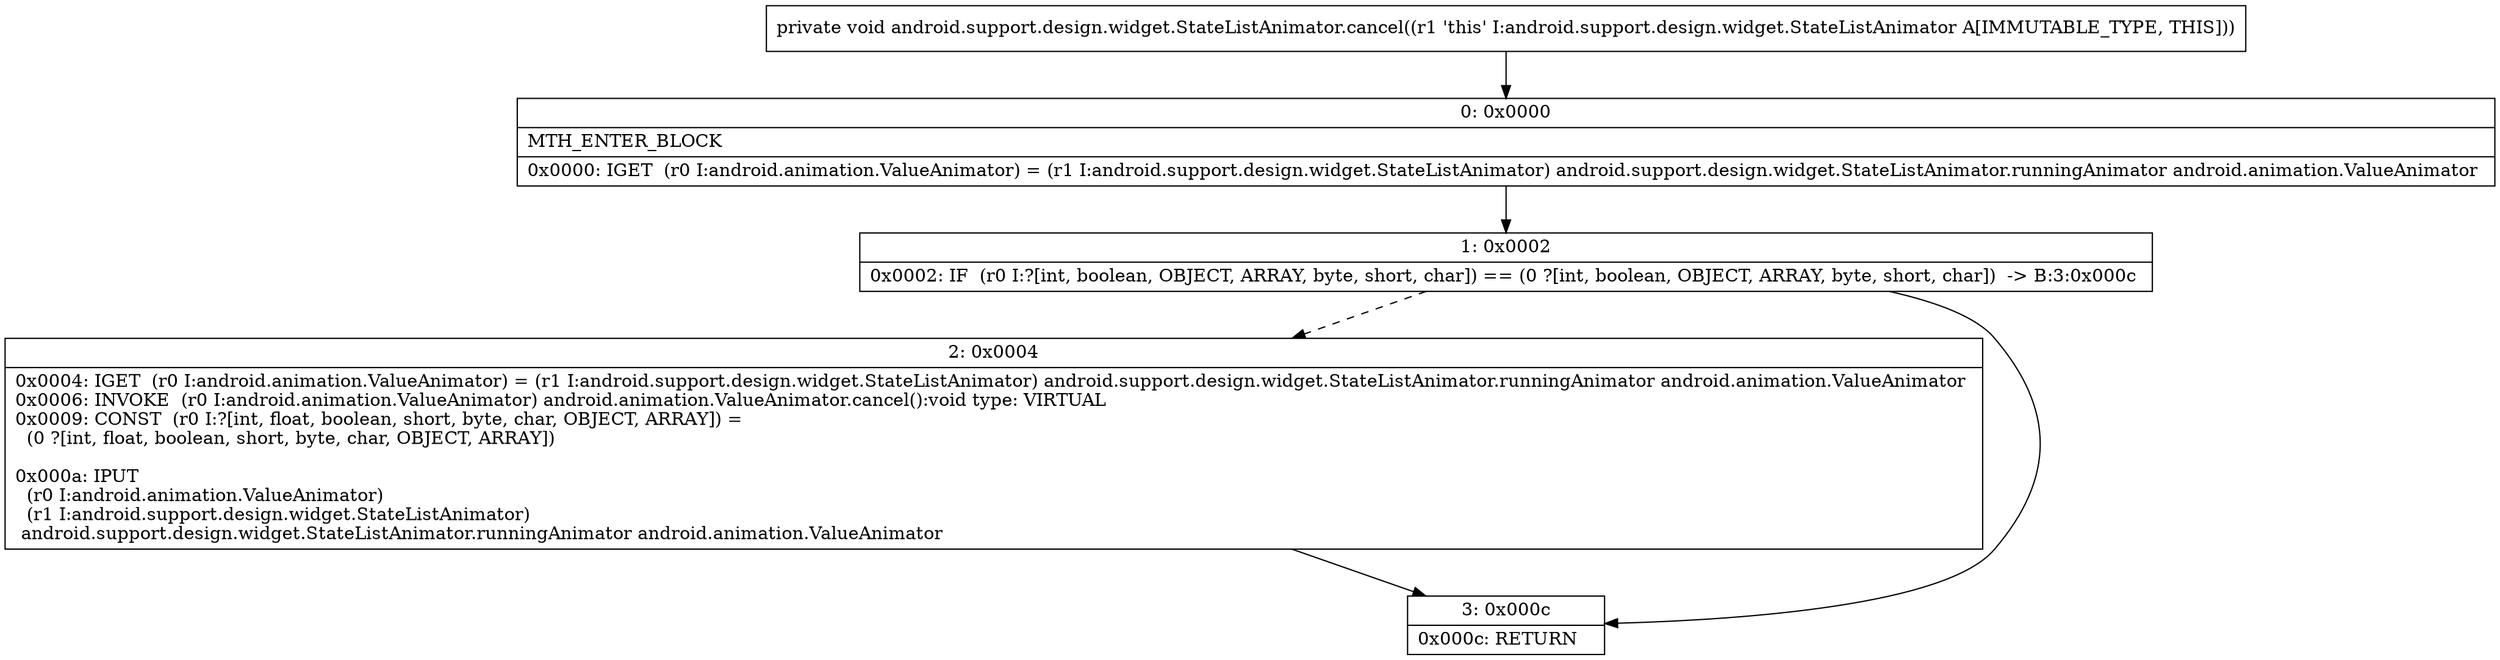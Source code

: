 digraph "CFG forandroid.support.design.widget.StateListAnimator.cancel()V" {
Node_0 [shape=record,label="{0\:\ 0x0000|MTH_ENTER_BLOCK\l|0x0000: IGET  (r0 I:android.animation.ValueAnimator) = (r1 I:android.support.design.widget.StateListAnimator) android.support.design.widget.StateListAnimator.runningAnimator android.animation.ValueAnimator \l}"];
Node_1 [shape=record,label="{1\:\ 0x0002|0x0002: IF  (r0 I:?[int, boolean, OBJECT, ARRAY, byte, short, char]) == (0 ?[int, boolean, OBJECT, ARRAY, byte, short, char])  \-\> B:3:0x000c \l}"];
Node_2 [shape=record,label="{2\:\ 0x0004|0x0004: IGET  (r0 I:android.animation.ValueAnimator) = (r1 I:android.support.design.widget.StateListAnimator) android.support.design.widget.StateListAnimator.runningAnimator android.animation.ValueAnimator \l0x0006: INVOKE  (r0 I:android.animation.ValueAnimator) android.animation.ValueAnimator.cancel():void type: VIRTUAL \l0x0009: CONST  (r0 I:?[int, float, boolean, short, byte, char, OBJECT, ARRAY]) = \l  (0 ?[int, float, boolean, short, byte, char, OBJECT, ARRAY])\l \l0x000a: IPUT  \l  (r0 I:android.animation.ValueAnimator)\l  (r1 I:android.support.design.widget.StateListAnimator)\l android.support.design.widget.StateListAnimator.runningAnimator android.animation.ValueAnimator \l}"];
Node_3 [shape=record,label="{3\:\ 0x000c|0x000c: RETURN   \l}"];
MethodNode[shape=record,label="{private void android.support.design.widget.StateListAnimator.cancel((r1 'this' I:android.support.design.widget.StateListAnimator A[IMMUTABLE_TYPE, THIS])) }"];
MethodNode -> Node_0;
Node_0 -> Node_1;
Node_1 -> Node_2[style=dashed];
Node_1 -> Node_3;
Node_2 -> Node_3;
}

